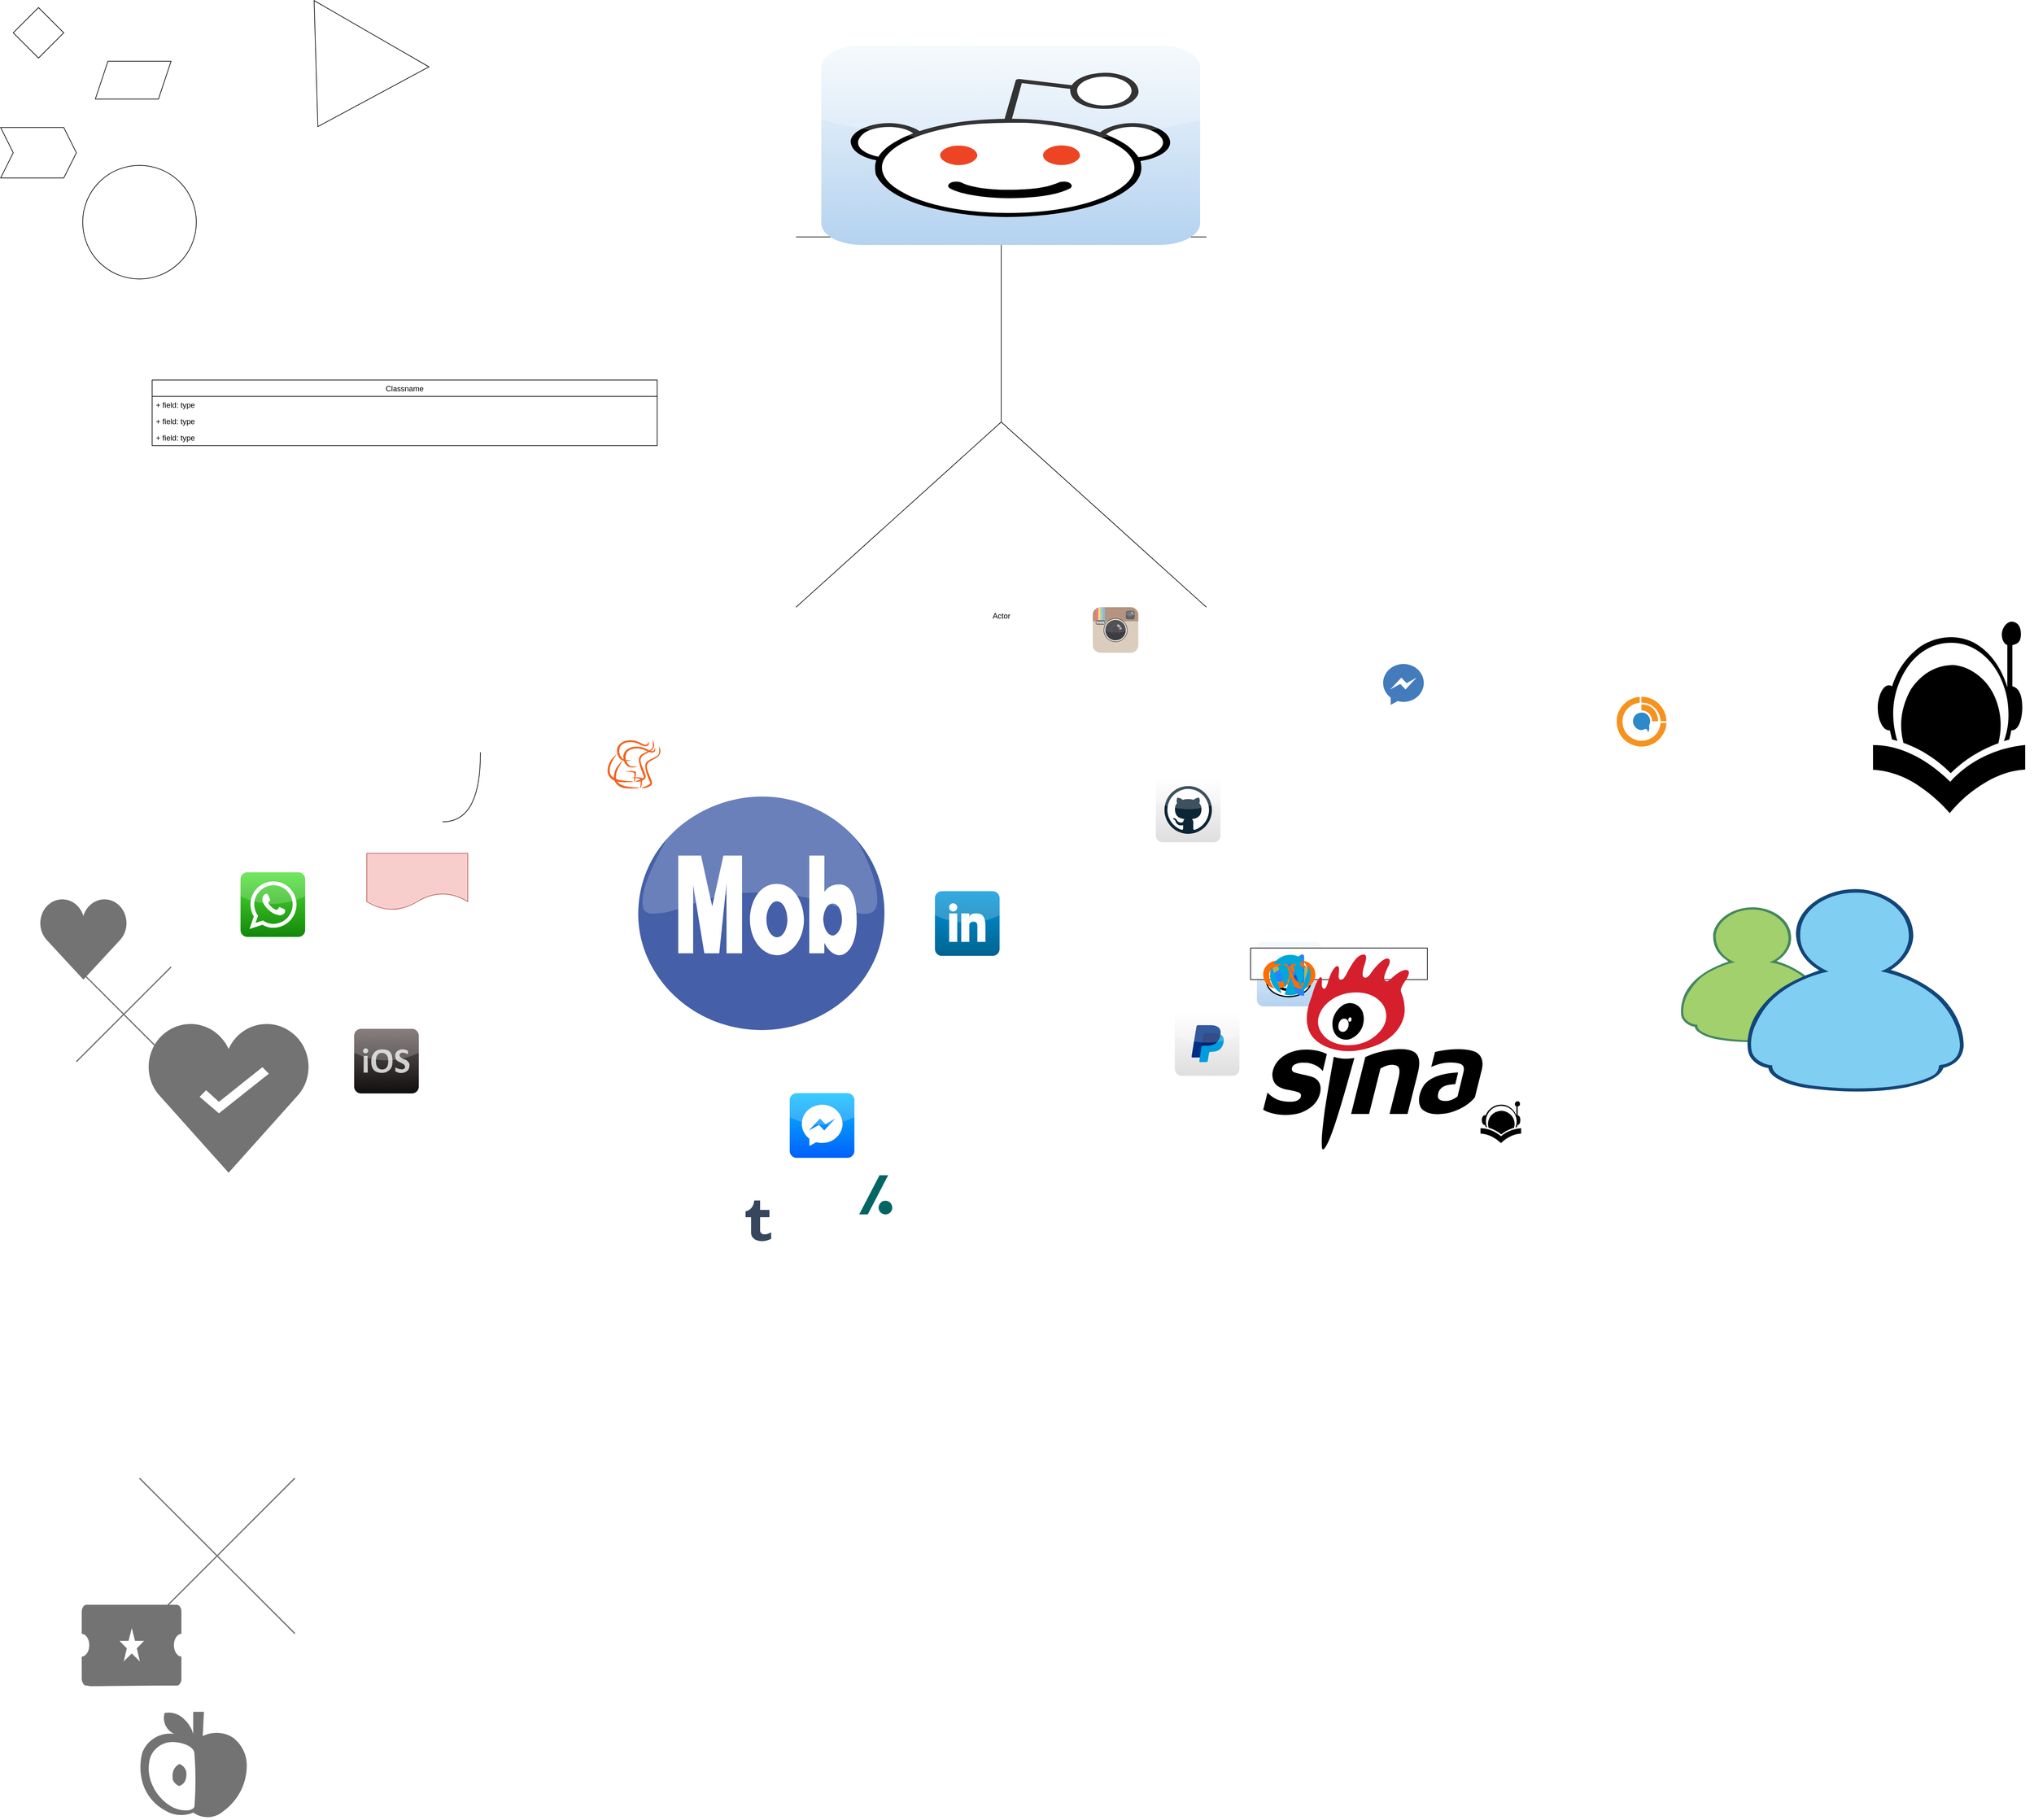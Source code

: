 <mxfile version="14.7.7" type="github">
  <diagram id="3jAC-QXx-4kMT80FHBbB" name="Page-1">
    <mxGraphModel dx="524" dy="748" grid="1" gridSize="10" guides="1" tooltips="1" connect="1" arrows="1" fold="1" page="1" pageScale="1" pageWidth="1920" pageHeight="1200" math="0" shadow="0">
      <root>
        <mxCell id="0" />
        <mxCell id="1" parent="0" />
        <mxCell id="vrNj7zBSifDwBCKTAedq-4" value="" style="triangle;whiteSpace=wrap;html=1;rotation=120;" parent="1" vertex="1">
          <mxGeometry x="520" y="60" width="170" height="210" as="geometry" />
        </mxCell>
        <mxCell id="vrNj7zBSifDwBCKTAedq-5" value="Actor" style="shape=umlActor;verticalLabelPosition=bottom;verticalAlign=top;html=1;outlineConnect=0;" parent="1" vertex="1">
          <mxGeometry x="1320" y="120" width="650" height="880" as="geometry" />
        </mxCell>
        <mxCell id="vrNj7zBSifDwBCKTAedq-2" value="" style="ellipse;whiteSpace=wrap;html=1;aspect=fixed;fillColor=#ffe6cc;strokeColor=#d79b00;" parent="1" vertex="1">
          <mxGeometry x="1690" y="180" width="50" height="50" as="geometry" />
        </mxCell>
        <mxCell id="vrNj7zBSifDwBCKTAedq-1" value="" style="ellipse;whiteSpace=wrap;html=1;aspect=fixed;fillColor=#ffe6cc;strokeColor=#d79b00;" parent="1" vertex="1">
          <mxGeometry x="1540" y="170" width="70" height="70" as="geometry" />
        </mxCell>
        <mxCell id="vrNj7zBSifDwBCKTAedq-6" value="" style="endArrow=none;html=1;" parent="1" source="vrNj7zBSifDwBCKTAedq-5" edge="1">
          <mxGeometry width="50" height="50" relative="1" as="geometry">
            <mxPoint x="1620" y="290" as="sourcePoint" />
            <mxPoint x="1670" y="240" as="targetPoint" />
            <Array as="points">
              <mxPoint x="1610" y="310" />
              <mxPoint x="1640" y="310" />
            </Array>
          </mxGeometry>
        </mxCell>
        <mxCell id="vrNj7zBSifDwBCKTAedq-3" value="" style="ellipse;whiteSpace=wrap;html=1;aspect=fixed;" parent="1" vertex="1">
          <mxGeometry x="190" y="300" width="180" height="180" as="geometry" />
        </mxCell>
        <mxCell id="vrNj7zBSifDwBCKTAedq-7" value="Classname" style="swimlane;fontStyle=0;childLayout=stackLayout;horizontal=1;startSize=26;fillColor=none;horizontalStack=0;resizeParent=1;resizeParentMax=0;resizeLast=0;collapsible=1;marginBottom=0;" parent="1" vertex="1">
          <mxGeometry x="300" y="640" width="800" height="104" as="geometry" />
        </mxCell>
        <mxCell id="vrNj7zBSifDwBCKTAedq-8" value="+ field: type" style="text;strokeColor=none;fillColor=none;align=left;verticalAlign=top;spacingLeft=4;spacingRight=4;overflow=hidden;rotatable=0;points=[[0,0.5],[1,0.5]];portConstraint=eastwest;" parent="vrNj7zBSifDwBCKTAedq-7" vertex="1">
          <mxGeometry y="26" width="800" height="26" as="geometry" />
        </mxCell>
        <mxCell id="vrNj7zBSifDwBCKTAedq-9" value="+ field: type" style="text;strokeColor=none;fillColor=none;align=left;verticalAlign=top;spacingLeft=4;spacingRight=4;overflow=hidden;rotatable=0;points=[[0,0.5],[1,0.5]];portConstraint=eastwest;" parent="vrNj7zBSifDwBCKTAedq-7" vertex="1">
          <mxGeometry y="52" width="800" height="26" as="geometry" />
        </mxCell>
        <mxCell id="vrNj7zBSifDwBCKTAedq-10" value="+ field: type" style="text;strokeColor=none;fillColor=none;align=left;verticalAlign=top;spacingLeft=4;spacingRight=4;overflow=hidden;rotatable=0;points=[[0,0.5],[1,0.5]];portConstraint=eastwest;" parent="vrNj7zBSifDwBCKTAedq-7" vertex="1">
          <mxGeometry y="78" width="800" height="26" as="geometry" />
        </mxCell>
        <mxCell id="vrNj7zBSifDwBCKTAedq-11" value="" style="dashed=0;outlineConnect=0;html=1;align=center;labelPosition=center;verticalLabelPosition=bottom;verticalAlign=top;shape=mxgraph.webicons.reddit;fillColor=#F3F8FC;gradientColor=#B4D2F0" parent="1" vertex="1">
          <mxGeometry x="1360" y="110" width="600" height="316" as="geometry" />
        </mxCell>
        <mxCell id="vrNj7zBSifDwBCKTAedq-12" value="" style="dashed=0;outlineConnect=0;html=1;align=center;labelPosition=center;verticalLabelPosition=bottom;verticalAlign=top;shape=mxgraph.webicons.whatsapp;fillColor=#4FE238;gradientColor=#138709" parent="1" vertex="1">
          <mxGeometry x="440" y="1420" width="102.4" height="102.4" as="geometry" />
        </mxCell>
        <mxCell id="vrNj7zBSifDwBCKTAedq-13" value="" style="dashed=0;outlineConnect=0;html=1;align=center;labelPosition=center;verticalLabelPosition=bottom;verticalAlign=top;shape=mxgraph.webicons.messenger_3;fillColor=#09BEFC;gradientColor=#0060FA" parent="1" vertex="1">
          <mxGeometry x="1310" y="1770" width="102.4" height="102.4" as="geometry" />
        </mxCell>
        <mxCell id="vrNj7zBSifDwBCKTAedq-14" value="" style="dashed=0;outlineConnect=0;html=1;align=center;labelPosition=center;verticalLabelPosition=bottom;verticalAlign=top;shape=mxgraph.webicons.ios;fillColor=#695D5D;gradientColor=#100E0E" parent="1" vertex="1">
          <mxGeometry x="620" y="1668" width="102.4" height="102.4" as="geometry" />
        </mxCell>
        <mxCell id="hWpBeXzeCfrxWfucE1yW-1" value="" style="shape=document;whiteSpace=wrap;html=1;boundedLbl=1;fillColor=#f8cecc;strokeColor=#b85450;" parent="1" vertex="1">
          <mxGeometry x="640" y="1390" width="160" height="90" as="geometry" />
        </mxCell>
        <mxCell id="hWpBeXzeCfrxWfucE1yW-2" value="" style="edgeStyle=orthogonalEdgeStyle;endArrow=none;html=1;elbow=vertical;curved=1;" parent="1" edge="1">
          <mxGeometry width="50" height="100" relative="1" as="geometry">
            <mxPoint x="760" y="1340" as="sourcePoint" />
            <mxPoint x="820" y="1230" as="targetPoint" />
          </mxGeometry>
        </mxCell>
        <mxCell id="hWpBeXzeCfrxWfucE1yW-3" value="" style="dashed=0;outlineConnect=0;html=1;align=center;labelPosition=center;verticalLabelPosition=bottom;verticalAlign=top;shape=mxgraph.webicons.linkedin;fillColor=#0095DB;gradientColor=#006391" parent="1" vertex="1">
          <mxGeometry x="1540" y="1450" width="102.4" height="102.4" as="geometry" />
        </mxCell>
        <mxCell id="hWpBeXzeCfrxWfucE1yW-4" value="" style="dashed=0;outlineConnect=0;html=1;align=center;labelPosition=center;verticalLabelPosition=bottom;verticalAlign=top;shape=mxgraph.webicons.paypal;gradientColor=#DFDEDE" parent="1" vertex="1">
          <mxGeometry x="1920" y="1640" width="102.4" height="102.4" as="geometry" />
        </mxCell>
        <mxCell id="hWpBeXzeCfrxWfucE1yW-5" value="" style="dashed=0;outlineConnect=0;html=1;align=center;labelPosition=center;verticalLabelPosition=bottom;verticalAlign=top;shape=mxgraph.webicons.gmail;gradientColor=#DFDEDE" parent="1" vertex="1">
          <mxGeometry x="2050" y="1530" width="102.4" height="102.4" as="geometry" />
        </mxCell>
        <mxCell id="hWpBeXzeCfrxWfucE1yW-6" value="" style="dashed=0;outlineConnect=0;html=1;align=center;labelPosition=center;verticalLabelPosition=bottom;verticalAlign=top;shape=mxgraph.webicons.github;gradientColor=#DFDEDE" parent="1" vertex="1">
          <mxGeometry x="2050" y="1530" width="102.4" height="102.4" as="geometry" />
        </mxCell>
        <mxCell id="hWpBeXzeCfrxWfucE1yW-7" value="" style="dashed=0;outlineConnect=0;html=1;align=center;labelPosition=center;verticalLabelPosition=bottom;verticalAlign=top;shape=mxgraph.webicons.github;gradientColor=#DFDEDE" parent="1" vertex="1">
          <mxGeometry x="1890" y="1270" width="102.4" height="102.4" as="geometry" />
        </mxCell>
        <mxCell id="qQFvnFZcyG8j3pKfj-fe-1" value="" style="shape=parallelogram;perimeter=parallelogramPerimeter;whiteSpace=wrap;html=1;fixedSize=1;" parent="1" vertex="1">
          <mxGeometry x="210" y="135" width="120" height="60" as="geometry" />
        </mxCell>
        <mxCell id="qQFvnFZcyG8j3pKfj-fe-2" value="" style="dashed=0;aspect=fixed;verticalLabelPosition=bottom;verticalAlign=top;align=center;shape=mxgraph.gmdl.heart;strokeColor=none;fillColor=#737373;shadow=0;" parent="1" vertex="1">
          <mxGeometry x="120" y="1462" width="142.22" height="128" as="geometry" />
        </mxCell>
        <mxCell id="qQFvnFZcyG8j3pKfj-fe-3" value="" style="dashed=0;aspect=fixed;verticalLabelPosition=bottom;verticalAlign=top;align=center;shape=mxgraph.gmdl.x;strokeColor=#737373;fillColor=#737373;shadow=0;strokeWidth=2;" parent="1" vertex="1">
          <mxGeometry x="180" y="1570" width="150" height="150" as="geometry" />
        </mxCell>
        <mxCell id="qQFvnFZcyG8j3pKfj-fe-4" value="" style="dashed=0;aspect=fixed;verticalLabelPosition=bottom;verticalAlign=top;align=center;shape=mxgraph.gmdl.health;strokeColor=none;fillColor=#737373;shadow=0;" parent="1" vertex="1">
          <mxGeometry x="290" y="1660" width="262.22" height="236" as="geometry" />
        </mxCell>
        <mxCell id="qQFvnFZcyG8j3pKfj-fe-5" value="" style="dashed=0;aspect=fixed;verticalLabelPosition=bottom;verticalAlign=top;align=center;shape=mxgraph.gmdl.attractions;strokeColor=#ffffff;fillColor=#737373;shadow=0;strokeWidth=1;" parent="1" vertex="1">
          <mxGeometry x="188" y="2580" width="158.89" height="130" as="geometry" />
        </mxCell>
        <mxCell id="qQFvnFZcyG8j3pKfj-fe-6" value="" style="dashed=0;aspect=fixed;verticalLabelPosition=bottom;verticalAlign=top;align=center;shape=mxgraph.gmdl.bookmark;strokeColor=none;fillColor=#737373;shadow=0;" parent="1" vertex="1">
          <mxGeometry x="280" y="2610" width="12" height="20" as="geometry" />
        </mxCell>
        <mxCell id="qQFvnFZcyG8j3pKfj-fe-7" value="" style="dashed=0;aspect=fixed;verticalLabelPosition=bottom;verticalAlign=top;align=center;shape=mxgraph.gmdl.x;strokeColor=#737373;fillColor=#737373;shadow=0;strokeWidth=2;" parent="1" vertex="1">
          <mxGeometry x="280" y="2380" width="246" height="246" as="geometry" />
        </mxCell>
        <mxCell id="qQFvnFZcyG8j3pKfj-fe-8" value="" style="dashed=0;aspect=fixed;verticalLabelPosition=bottom;verticalAlign=top;align=center;shape=mxgraph.gmdl.recipes;strokeColor=none;fillColor=#737373;shadow=0;" parent="1" vertex="1">
          <mxGeometry x="280" y="2750" width="170" height="170" as="geometry" />
        </mxCell>
        <mxCell id="TdeuUsXb1K8WtsInUvNL-1" value="" style="shape=step;perimeter=stepPerimeter;whiteSpace=wrap;html=1;fixedSize=1;" vertex="1" parent="1">
          <mxGeometry x="60" y="240" width="120" height="80" as="geometry" />
        </mxCell>
        <mxCell id="TdeuUsXb1K8WtsInUvNL-2" value="" style="rhombus;whiteSpace=wrap;html=1;" vertex="1" parent="1">
          <mxGeometry x="80" y="50" width="80" height="80" as="geometry" />
        </mxCell>
        <mxCell id="hWpBeXzeCfrxWfucE1yW-8" value="Untitled Layer" parent="0" />
        <mxCell id="hWpBeXzeCfrxWfucE1yW-9" value="" style="dashed=0;outlineConnect=0;html=1;align=center;labelPosition=center;verticalLabelPosition=bottom;verticalAlign=top;shape=mxgraph.webicons.reddit;fillColor=#F3F8FC;gradientColor=#B4D2F0" parent="hWpBeXzeCfrxWfucE1yW-8" vertex="1">
          <mxGeometry x="2050" y="1530" width="102.4" height="102.4" as="geometry" />
        </mxCell>
        <mxCell id="hWpBeXzeCfrxWfucE1yW-10" value="" style="shape=callout;whiteSpace=wrap;html=1;perimeter=calloutPerimeter;" parent="hWpBeXzeCfrxWfucE1yW-8" vertex="1">
          <mxGeometry x="2040" y="1540" width="280" height="80" as="geometry" />
        </mxCell>
        <mxCell id="hWpBeXzeCfrxWfucE1yW-11" value="" style="dashed=0;outlineConnect=0;html=1;align=center;labelPosition=center;verticalLabelPosition=bottom;verticalAlign=top;shape=mxgraph.weblogos.youmob" parent="hWpBeXzeCfrxWfucE1yW-8" vertex="1">
          <mxGeometry x="1070" y="1300" width="390" height="370" as="geometry" />
        </mxCell>
        <mxCell id="hWpBeXzeCfrxWfucE1yW-12" value="" style="dashed=0;outlineConnect=0;html=1;align=center;labelPosition=center;verticalLabelPosition=bottom;verticalAlign=top;shape=mxgraph.weblogos.tumblr;fillColor=#36465D;strokeColor=none" parent="hWpBeXzeCfrxWfucE1yW-8" vertex="1">
          <mxGeometry x="1240" y="1940" width="40.6" height="65.2" as="geometry" />
        </mxCell>
        <mxCell id="hWpBeXzeCfrxWfucE1yW-13" value="" style="dashed=0;outlineConnect=0;html=1;align=center;labelPosition=center;verticalLabelPosition=bottom;verticalAlign=top;shape=mxgraph.weblogos.readernaut;fillColor=#000000;strokeColor=none" parent="hWpBeXzeCfrxWfucE1yW-8" vertex="1">
          <mxGeometry x="2400" y="1780" width="72" height="72" as="geometry" />
        </mxCell>
        <mxCell id="hWpBeXzeCfrxWfucE1yW-14" value="" style="dashed=0;outlineConnect=0;html=1;align=center;labelPosition=center;verticalLabelPosition=bottom;verticalAlign=top;shape=mxgraph.weblogos.typepad;fillColor=#ADB560;strokeColor=none" parent="hWpBeXzeCfrxWfucE1yW-8" vertex="1">
          <mxGeometry x="2070" y="1560" width="64.8" height="38.4" as="geometry" />
        </mxCell>
        <mxCell id="hWpBeXzeCfrxWfucE1yW-15" value="" style="dashed=0;outlineConnect=0;html=1;align=center;labelPosition=center;verticalLabelPosition=bottom;verticalAlign=top;shape=mxgraph.weblogos.meneame" parent="hWpBeXzeCfrxWfucE1yW-8" vertex="1">
          <mxGeometry x="1020" y="1210" width="76" height="67.6" as="geometry" />
        </mxCell>
        <mxCell id="hWpBeXzeCfrxWfucE1yW-16" value="" style="dashed=0;outlineConnect=0;html=1;align=center;labelPosition=center;verticalLabelPosition=bottom;verticalAlign=top;shape=mxgraph.weblogos.meneame" parent="hWpBeXzeCfrxWfucE1yW-8" vertex="1">
          <mxGeometry x="1030" y="1220" width="76" height="67.6" as="geometry" />
        </mxCell>
        <mxCell id="hWpBeXzeCfrxWfucE1yW-17" value="" style="dashed=0;outlineConnect=0;html=1;align=center;labelPosition=center;verticalLabelPosition=bottom;verticalAlign=top;shape=mxgraph.weblogos.messenger" parent="hWpBeXzeCfrxWfucE1yW-8" vertex="1">
          <mxGeometry x="2720" y="1446.6" width="450" height="323.4" as="geometry" />
        </mxCell>
        <mxCell id="hWpBeXzeCfrxWfucE1yW-18" value="" style="dashed=0;outlineConnect=0;html=1;align=center;labelPosition=center;verticalLabelPosition=bottom;verticalAlign=top;shape=mxgraph.weblogos.sina" parent="hWpBeXzeCfrxWfucE1yW-8" vertex="1">
          <mxGeometry x="2060" y="1550" width="350" height="310" as="geometry" />
        </mxCell>
        <mxCell id="hWpBeXzeCfrxWfucE1yW-19" value="" style="image;image=img/lib/atlassian/Jira_Core_Logo.svg;" parent="hWpBeXzeCfrxWfucE1yW-8" vertex="1">
          <mxGeometry x="2070" y="1550" width="55" height="66" as="geometry" />
        </mxCell>
        <mxCell id="hWpBeXzeCfrxWfucE1yW-20" value="" style="dashed=0;outlineConnect=0;html=1;align=center;labelPosition=center;verticalLabelPosition=bottom;verticalAlign=top;shape=mxgraph.weblogos.wakoopa;fillColor=#FF6D00;strokeColor=none" parent="hWpBeXzeCfrxWfucE1yW-8" vertex="1">
          <mxGeometry x="2060" y="1560" width="82.6" height="44.8" as="geometry" />
        </mxCell>
        <mxCell id="hWpBeXzeCfrxWfucE1yW-21" value="" style="dashed=0;outlineConnect=0;html=1;align=center;labelPosition=center;verticalLabelPosition=bottom;verticalAlign=top;shape=mxgraph.weblogos.wordpress;fillColor=#00A7DA;strokeColor=none" parent="hWpBeXzeCfrxWfucE1yW-8" vertex="1">
          <mxGeometry x="2070" y="1550" width="66.6" height="65.4" as="geometry" />
        </mxCell>
        <mxCell id="hWpBeXzeCfrxWfucE1yW-22" value="" style="dashed=0;outlineConnect=0;html=1;align=center;labelPosition=center;verticalLabelPosition=bottom;verticalAlign=top;shape=mxgraph.weblogos.slashdot;fillColor=#026664;strokeColor=none" parent="hWpBeXzeCfrxWfucE1yW-8" vertex="1">
          <mxGeometry x="1420" y="1900" width="52.4" height="62" as="geometry" />
        </mxCell>
        <mxCell id="hWpBeXzeCfrxWfucE1yW-23" value="" style="dashed=0;outlineConnect=0;html=1;align=center;labelPosition=center;verticalLabelPosition=bottom;verticalAlign=top;shape=mxgraph.weblogos.networkedblogs" parent="hWpBeXzeCfrxWfucE1yW-8" vertex="1">
          <mxGeometry x="2620" y="1142" width="78.8" height="78.8" as="geometry" />
        </mxCell>
        <mxCell id="hWpBeXzeCfrxWfucE1yW-24" value="" style="dashed=0;outlineConnect=0;html=1;align=center;labelPosition=center;verticalLabelPosition=bottom;verticalAlign=top;shape=mxgraph.weblogos.instagram;fillColor=#6FC0E4;gradientColor=#1E305B" parent="hWpBeXzeCfrxWfucE1yW-8" vertex="1">
          <mxGeometry x="1790" y="1000" width="72.2" height="72.2" as="geometry" />
        </mxCell>
        <mxCell id="hWpBeXzeCfrxWfucE1yW-25" value="" style="dashed=0;outlineConnect=0;html=1;align=center;labelPosition=center;verticalLabelPosition=bottom;verticalAlign=top;shape=mxgraph.weblogos.messenger_2" parent="hWpBeXzeCfrxWfucE1yW-8" vertex="1">
          <mxGeometry x="2250" y="1090" width="64.4" height="64.8" as="geometry" />
        </mxCell>
        <mxCell id="hWpBeXzeCfrxWfucE1yW-26" value="" style="dashed=0;outlineConnect=0;html=1;align=center;labelPosition=center;verticalLabelPosition=bottom;verticalAlign=top;shape=mxgraph.weblogos.readernaut;fillColor=#000000;strokeColor=none" parent="hWpBeXzeCfrxWfucE1yW-8" vertex="1">
          <mxGeometry x="3010" y="1010" width="270" height="330" as="geometry" />
        </mxCell>
      </root>
    </mxGraphModel>
  </diagram>
</mxfile>

